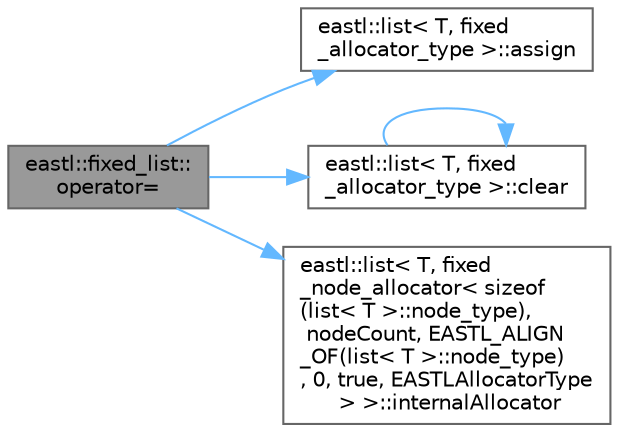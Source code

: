 digraph "eastl::fixed_list::operator="
{
 // LATEX_PDF_SIZE
  bgcolor="transparent";
  edge [fontname=Helvetica,fontsize=10,labelfontname=Helvetica,labelfontsize=10];
  node [fontname=Helvetica,fontsize=10,shape=box,height=0.2,width=0.4];
  rankdir="LR";
  Node1 [id="Node000001",label="eastl::fixed_list::\loperator=",height=0.2,width=0.4,color="gray40", fillcolor="grey60", style="filled", fontcolor="black",tooltip=" "];
  Node1 -> Node2 [id="edge5_Node000001_Node000002",color="steelblue1",style="solid",tooltip=" "];
  Node2 [id="Node000002",label="eastl::list\< T, fixed\l_allocator_type \>::assign",height=0.2,width=0.4,color="grey40", fillcolor="white", style="filled",URL="$classeastl_1_1list.html#a6feb5f610f6098bd46e299c6249e9dfa",tooltip=" "];
  Node1 -> Node3 [id="edge6_Node000001_Node000003",color="steelblue1",style="solid",tooltip=" "];
  Node3 [id="Node000003",label="eastl::list\< T, fixed\l_allocator_type \>::clear",height=0.2,width=0.4,color="grey40", fillcolor="white", style="filled",URL="$classeastl_1_1list.html#a678fba1c91b6ccbd31bb9ff42106b15b",tooltip=" "];
  Node3 -> Node3 [id="edge7_Node000003_Node000003",color="steelblue1",style="solid",tooltip=" "];
  Node1 -> Node4 [id="edge8_Node000001_Node000004",color="steelblue1",style="solid",tooltip=" "];
  Node4 [id="Node000004",label="eastl::list\< T, fixed\l_node_allocator\< sizeof\l(list\< T \>::node_type),\l nodeCount, EASTL_ALIGN\l_OF(list\< T \>::node_type)\l, 0, true, EASTLAllocatorType\l \> \>::internalAllocator",height=0.2,width=0.4,color="grey40", fillcolor="white", style="filled",URL="$classeastl_1_1list.html#af5bb64493c3c7961cbfb04e43fedbe44",tooltip=" "];
}
